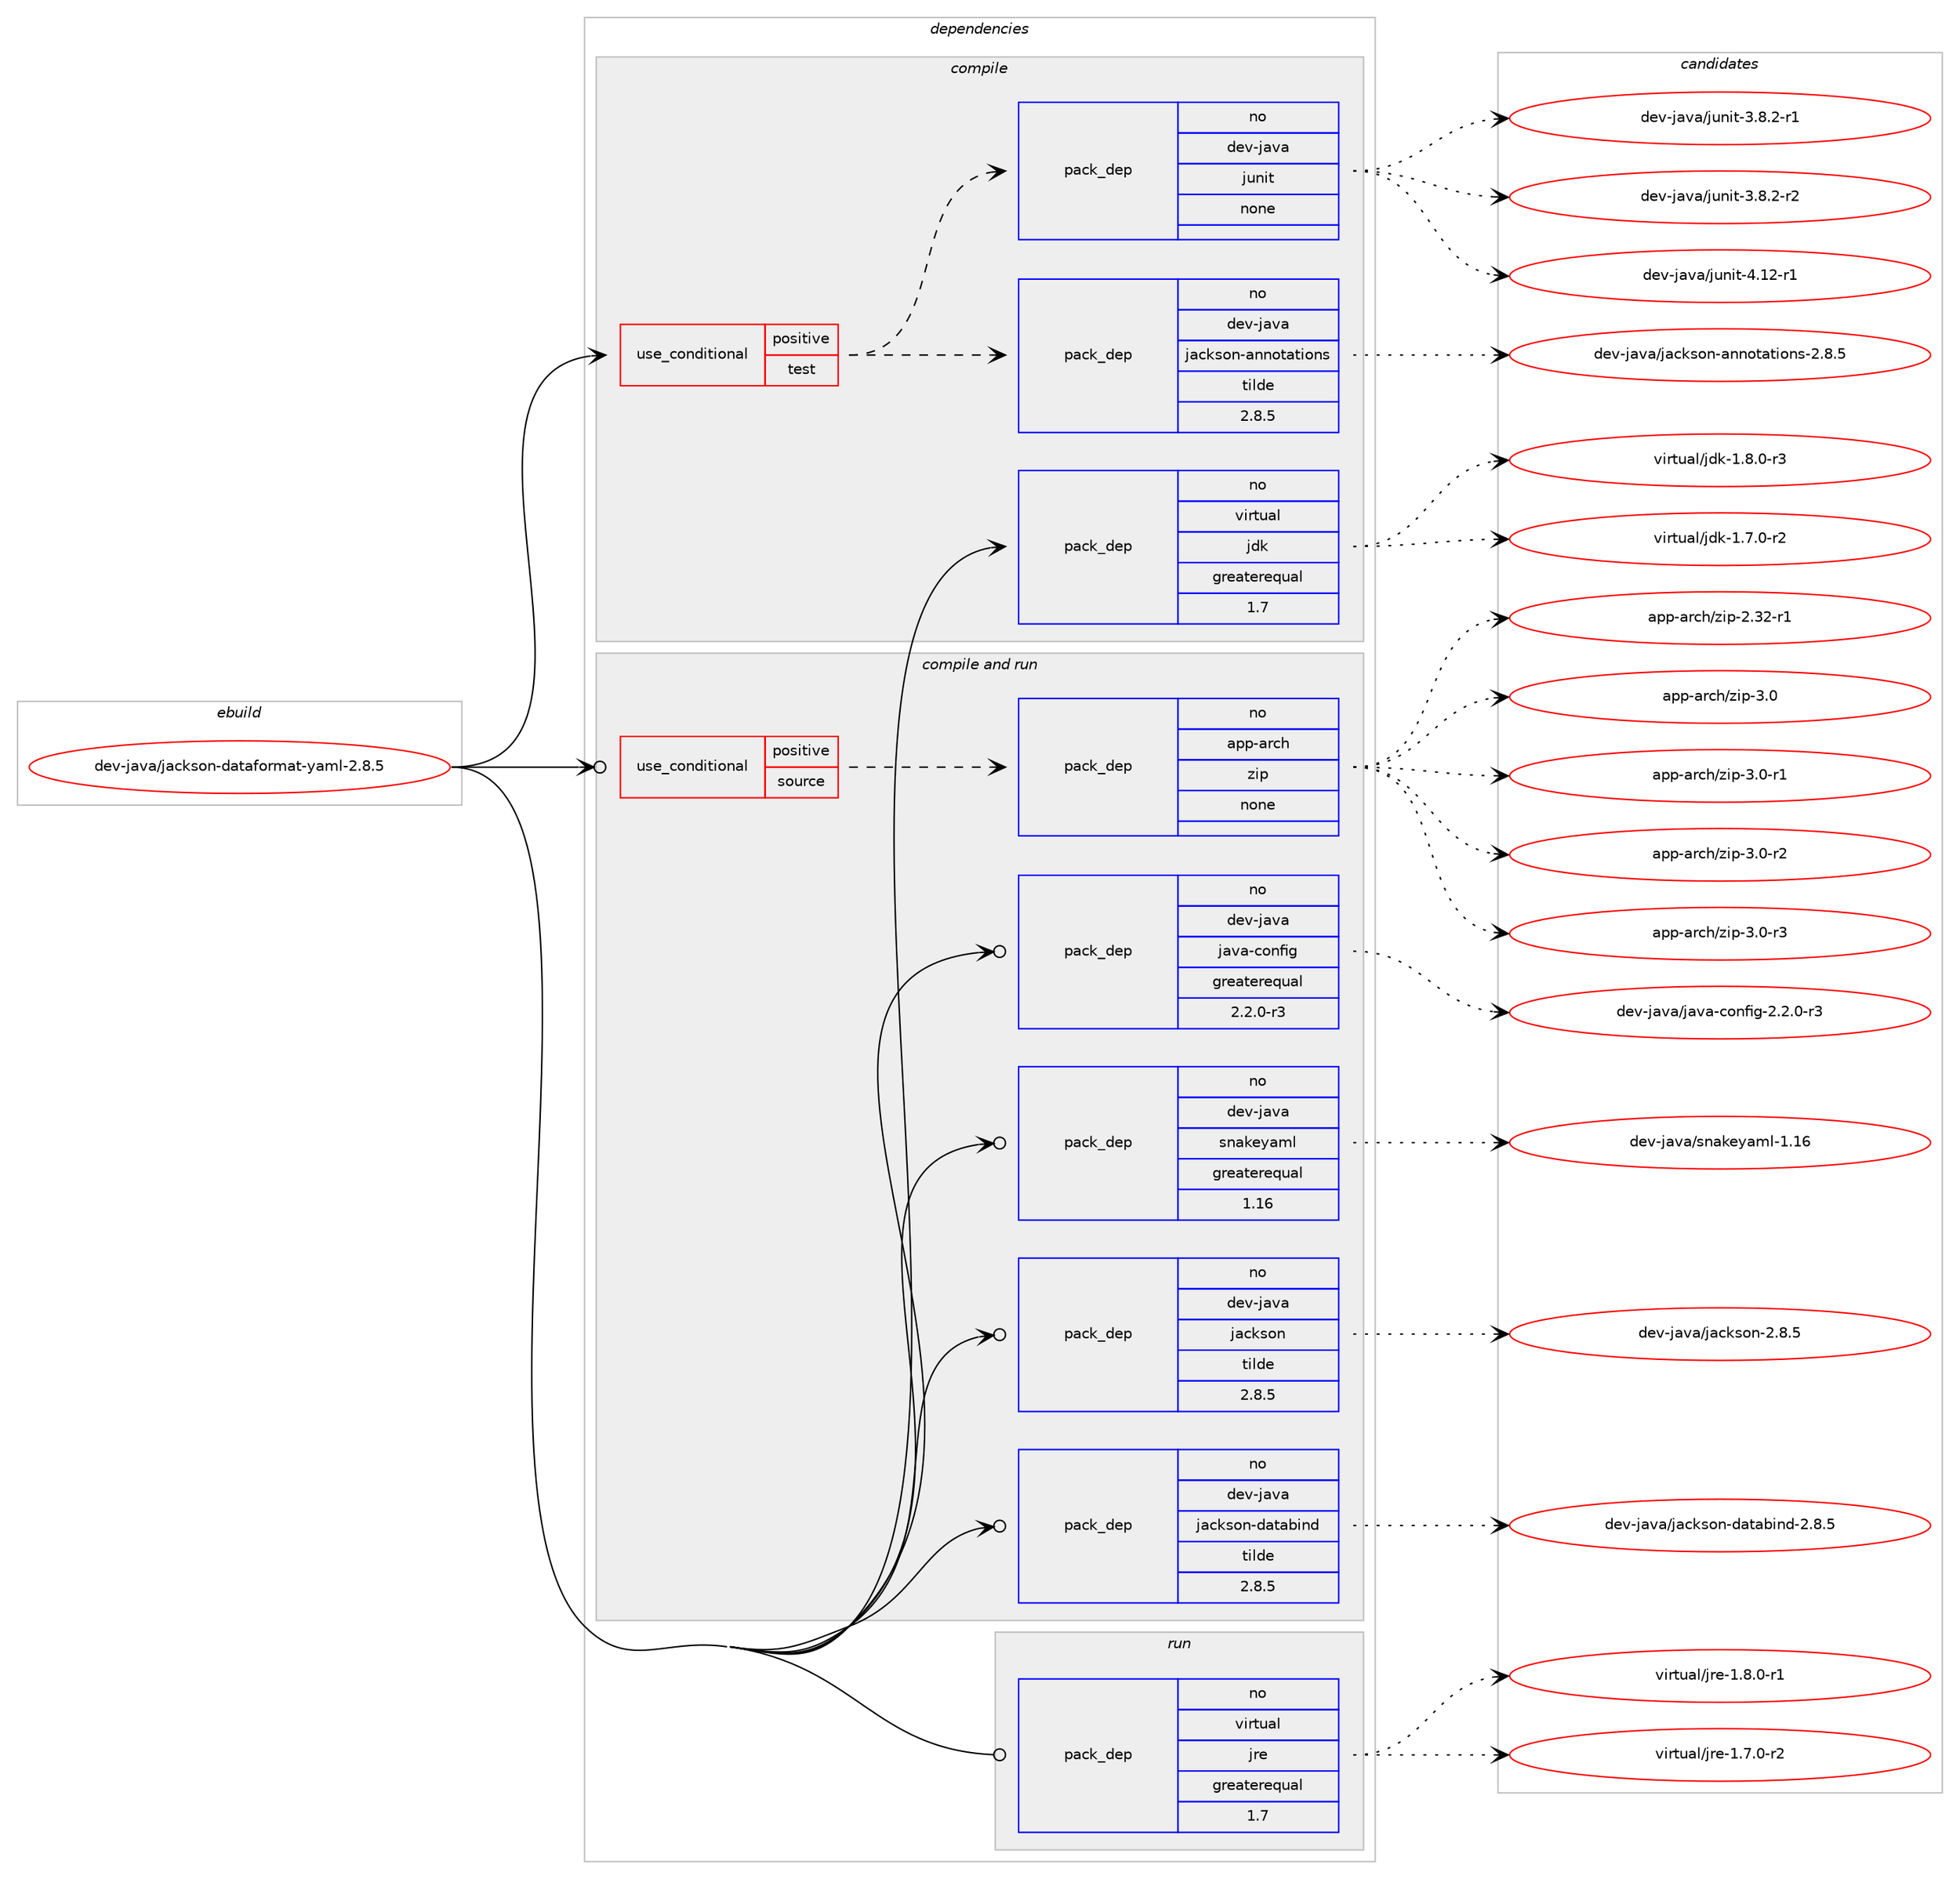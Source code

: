 digraph prolog {

# *************
# Graph options
# *************

newrank=true;
concentrate=true;
compound=true;
graph [rankdir=LR,fontname=Helvetica,fontsize=10,ranksep=1.5];#, ranksep=2.5, nodesep=0.2];
edge  [arrowhead=vee];
node  [fontname=Helvetica,fontsize=10];

# **********
# The ebuild
# **********

subgraph cluster_leftcol {
color=gray;
rank=same;
label=<<i>ebuild</i>>;
id [label="dev-java/jackson-dataformat-yaml-2.8.5", color=red, width=4, href="../dev-java/jackson-dataformat-yaml-2.8.5.svg"];
}

# ****************
# The dependencies
# ****************

subgraph cluster_midcol {
color=gray;
label=<<i>dependencies</i>>;
subgraph cluster_compile {
fillcolor="#eeeeee";
style=filled;
label=<<i>compile</i>>;
subgraph cond22080 {
dependency101304 [label=<<TABLE BORDER="0" CELLBORDER="1" CELLSPACING="0" CELLPADDING="4"><TR><TD ROWSPAN="3" CELLPADDING="10">use_conditional</TD></TR><TR><TD>positive</TD></TR><TR><TD>test</TD></TR></TABLE>>, shape=none, color=red];
subgraph pack76201 {
dependency101305 [label=<<TABLE BORDER="0" CELLBORDER="1" CELLSPACING="0" CELLPADDING="4" WIDTH="220"><TR><TD ROWSPAN="6" CELLPADDING="30">pack_dep</TD></TR><TR><TD WIDTH="110">no</TD></TR><TR><TD>dev-java</TD></TR><TR><TD>jackson-annotations</TD></TR><TR><TD>tilde</TD></TR><TR><TD>2.8.5</TD></TR></TABLE>>, shape=none, color=blue];
}
dependency101304:e -> dependency101305:w [weight=20,style="dashed",arrowhead="vee"];
subgraph pack76202 {
dependency101306 [label=<<TABLE BORDER="0" CELLBORDER="1" CELLSPACING="0" CELLPADDING="4" WIDTH="220"><TR><TD ROWSPAN="6" CELLPADDING="30">pack_dep</TD></TR><TR><TD WIDTH="110">no</TD></TR><TR><TD>dev-java</TD></TR><TR><TD>junit</TD></TR><TR><TD>none</TD></TR><TR><TD></TD></TR></TABLE>>, shape=none, color=blue];
}
dependency101304:e -> dependency101306:w [weight=20,style="dashed",arrowhead="vee"];
}
id:e -> dependency101304:w [weight=20,style="solid",arrowhead="vee"];
subgraph pack76203 {
dependency101307 [label=<<TABLE BORDER="0" CELLBORDER="1" CELLSPACING="0" CELLPADDING="4" WIDTH="220"><TR><TD ROWSPAN="6" CELLPADDING="30">pack_dep</TD></TR><TR><TD WIDTH="110">no</TD></TR><TR><TD>virtual</TD></TR><TR><TD>jdk</TD></TR><TR><TD>greaterequal</TD></TR><TR><TD>1.7</TD></TR></TABLE>>, shape=none, color=blue];
}
id:e -> dependency101307:w [weight=20,style="solid",arrowhead="vee"];
}
subgraph cluster_compileandrun {
fillcolor="#eeeeee";
style=filled;
label=<<i>compile and run</i>>;
subgraph cond22081 {
dependency101308 [label=<<TABLE BORDER="0" CELLBORDER="1" CELLSPACING="0" CELLPADDING="4"><TR><TD ROWSPAN="3" CELLPADDING="10">use_conditional</TD></TR><TR><TD>positive</TD></TR><TR><TD>source</TD></TR></TABLE>>, shape=none, color=red];
subgraph pack76204 {
dependency101309 [label=<<TABLE BORDER="0" CELLBORDER="1" CELLSPACING="0" CELLPADDING="4" WIDTH="220"><TR><TD ROWSPAN="6" CELLPADDING="30">pack_dep</TD></TR><TR><TD WIDTH="110">no</TD></TR><TR><TD>app-arch</TD></TR><TR><TD>zip</TD></TR><TR><TD>none</TD></TR><TR><TD></TD></TR></TABLE>>, shape=none, color=blue];
}
dependency101308:e -> dependency101309:w [weight=20,style="dashed",arrowhead="vee"];
}
id:e -> dependency101308:w [weight=20,style="solid",arrowhead="odotvee"];
subgraph pack76205 {
dependency101310 [label=<<TABLE BORDER="0" CELLBORDER="1" CELLSPACING="0" CELLPADDING="4" WIDTH="220"><TR><TD ROWSPAN="6" CELLPADDING="30">pack_dep</TD></TR><TR><TD WIDTH="110">no</TD></TR><TR><TD>dev-java</TD></TR><TR><TD>jackson</TD></TR><TR><TD>tilde</TD></TR><TR><TD>2.8.5</TD></TR></TABLE>>, shape=none, color=blue];
}
id:e -> dependency101310:w [weight=20,style="solid",arrowhead="odotvee"];
subgraph pack76206 {
dependency101311 [label=<<TABLE BORDER="0" CELLBORDER="1" CELLSPACING="0" CELLPADDING="4" WIDTH="220"><TR><TD ROWSPAN="6" CELLPADDING="30">pack_dep</TD></TR><TR><TD WIDTH="110">no</TD></TR><TR><TD>dev-java</TD></TR><TR><TD>jackson-databind</TD></TR><TR><TD>tilde</TD></TR><TR><TD>2.8.5</TD></TR></TABLE>>, shape=none, color=blue];
}
id:e -> dependency101311:w [weight=20,style="solid",arrowhead="odotvee"];
subgraph pack76207 {
dependency101312 [label=<<TABLE BORDER="0" CELLBORDER="1" CELLSPACING="0" CELLPADDING="4" WIDTH="220"><TR><TD ROWSPAN="6" CELLPADDING="30">pack_dep</TD></TR><TR><TD WIDTH="110">no</TD></TR><TR><TD>dev-java</TD></TR><TR><TD>java-config</TD></TR><TR><TD>greaterequal</TD></TR><TR><TD>2.2.0-r3</TD></TR></TABLE>>, shape=none, color=blue];
}
id:e -> dependency101312:w [weight=20,style="solid",arrowhead="odotvee"];
subgraph pack76208 {
dependency101313 [label=<<TABLE BORDER="0" CELLBORDER="1" CELLSPACING="0" CELLPADDING="4" WIDTH="220"><TR><TD ROWSPAN="6" CELLPADDING="30">pack_dep</TD></TR><TR><TD WIDTH="110">no</TD></TR><TR><TD>dev-java</TD></TR><TR><TD>snakeyaml</TD></TR><TR><TD>greaterequal</TD></TR><TR><TD>1.16</TD></TR></TABLE>>, shape=none, color=blue];
}
id:e -> dependency101313:w [weight=20,style="solid",arrowhead="odotvee"];
}
subgraph cluster_run {
fillcolor="#eeeeee";
style=filled;
label=<<i>run</i>>;
subgraph pack76209 {
dependency101314 [label=<<TABLE BORDER="0" CELLBORDER="1" CELLSPACING="0" CELLPADDING="4" WIDTH="220"><TR><TD ROWSPAN="6" CELLPADDING="30">pack_dep</TD></TR><TR><TD WIDTH="110">no</TD></TR><TR><TD>virtual</TD></TR><TR><TD>jre</TD></TR><TR><TD>greaterequal</TD></TR><TR><TD>1.7</TD></TR></TABLE>>, shape=none, color=blue];
}
id:e -> dependency101314:w [weight=20,style="solid",arrowhead="odot"];
}
}

# **************
# The candidates
# **************

subgraph cluster_choices {
rank=same;
color=gray;
label=<<i>candidates</i>>;

subgraph choice76201 {
color=black;
nodesep=1;
choice100101118451069711897471069799107115111110459711011011111697116105111110115455046564653 [label="dev-java/jackson-annotations-2.8.5", color=red, width=4,href="../dev-java/jackson-annotations-2.8.5.svg"];
dependency101305:e -> choice100101118451069711897471069799107115111110459711011011111697116105111110115455046564653:w [style=dotted,weight="100"];
}
subgraph choice76202 {
color=black;
nodesep=1;
choice100101118451069711897471061171101051164551465646504511449 [label="dev-java/junit-3.8.2-r1", color=red, width=4,href="../dev-java/junit-3.8.2-r1.svg"];
choice100101118451069711897471061171101051164551465646504511450 [label="dev-java/junit-3.8.2-r2", color=red, width=4,href="../dev-java/junit-3.8.2-r2.svg"];
choice1001011184510697118974710611711010511645524649504511449 [label="dev-java/junit-4.12-r1", color=red, width=4,href="../dev-java/junit-4.12-r1.svg"];
dependency101306:e -> choice100101118451069711897471061171101051164551465646504511449:w [style=dotted,weight="100"];
dependency101306:e -> choice100101118451069711897471061171101051164551465646504511450:w [style=dotted,weight="100"];
dependency101306:e -> choice1001011184510697118974710611711010511645524649504511449:w [style=dotted,weight="100"];
}
subgraph choice76203 {
color=black;
nodesep=1;
choice11810511411611797108471061001074549465546484511450 [label="virtual/jdk-1.7.0-r2", color=red, width=4,href="../virtual/jdk-1.7.0-r2.svg"];
choice11810511411611797108471061001074549465646484511451 [label="virtual/jdk-1.8.0-r3", color=red, width=4,href="../virtual/jdk-1.8.0-r3.svg"];
dependency101307:e -> choice11810511411611797108471061001074549465546484511450:w [style=dotted,weight="100"];
dependency101307:e -> choice11810511411611797108471061001074549465646484511451:w [style=dotted,weight="100"];
}
subgraph choice76204 {
color=black;
nodesep=1;
choice971121124597114991044712210511245504651504511449 [label="app-arch/zip-2.32-r1", color=red, width=4,href="../app-arch/zip-2.32-r1.svg"];
choice971121124597114991044712210511245514648 [label="app-arch/zip-3.0", color=red, width=4,href="../app-arch/zip-3.0.svg"];
choice9711211245971149910447122105112455146484511449 [label="app-arch/zip-3.0-r1", color=red, width=4,href="../app-arch/zip-3.0-r1.svg"];
choice9711211245971149910447122105112455146484511450 [label="app-arch/zip-3.0-r2", color=red, width=4,href="../app-arch/zip-3.0-r2.svg"];
choice9711211245971149910447122105112455146484511451 [label="app-arch/zip-3.0-r3", color=red, width=4,href="../app-arch/zip-3.0-r3.svg"];
dependency101309:e -> choice971121124597114991044712210511245504651504511449:w [style=dotted,weight="100"];
dependency101309:e -> choice971121124597114991044712210511245514648:w [style=dotted,weight="100"];
dependency101309:e -> choice9711211245971149910447122105112455146484511449:w [style=dotted,weight="100"];
dependency101309:e -> choice9711211245971149910447122105112455146484511450:w [style=dotted,weight="100"];
dependency101309:e -> choice9711211245971149910447122105112455146484511451:w [style=dotted,weight="100"];
}
subgraph choice76205 {
color=black;
nodesep=1;
choice100101118451069711897471069799107115111110455046564653 [label="dev-java/jackson-2.8.5", color=red, width=4,href="../dev-java/jackson-2.8.5.svg"];
dependency101310:e -> choice100101118451069711897471069799107115111110455046564653:w [style=dotted,weight="100"];
}
subgraph choice76206 {
color=black;
nodesep=1;
choice10010111845106971189747106979910711511111045100971169798105110100455046564653 [label="dev-java/jackson-databind-2.8.5", color=red, width=4,href="../dev-java/jackson-databind-2.8.5.svg"];
dependency101311:e -> choice10010111845106971189747106979910711511111045100971169798105110100455046564653:w [style=dotted,weight="100"];
}
subgraph choice76207 {
color=black;
nodesep=1;
choice10010111845106971189747106971189745991111101021051034550465046484511451 [label="dev-java/java-config-2.2.0-r3", color=red, width=4,href="../dev-java/java-config-2.2.0-r3.svg"];
dependency101312:e -> choice10010111845106971189747106971189745991111101021051034550465046484511451:w [style=dotted,weight="100"];
}
subgraph choice76208 {
color=black;
nodesep=1;
choice1001011184510697118974711511097107101121971091084549464954 [label="dev-java/snakeyaml-1.16", color=red, width=4,href="../dev-java/snakeyaml-1.16.svg"];
dependency101313:e -> choice1001011184510697118974711511097107101121971091084549464954:w [style=dotted,weight="100"];
}
subgraph choice76209 {
color=black;
nodesep=1;
choice11810511411611797108471061141014549465546484511450 [label="virtual/jre-1.7.0-r2", color=red, width=4,href="../virtual/jre-1.7.0-r2.svg"];
choice11810511411611797108471061141014549465646484511449 [label="virtual/jre-1.8.0-r1", color=red, width=4,href="../virtual/jre-1.8.0-r1.svg"];
dependency101314:e -> choice11810511411611797108471061141014549465546484511450:w [style=dotted,weight="100"];
dependency101314:e -> choice11810511411611797108471061141014549465646484511449:w [style=dotted,weight="100"];
}
}

}

